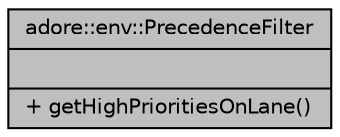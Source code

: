 digraph "adore::env::PrecedenceFilter"
{
 // LATEX_PDF_SIZE
  edge [fontname="Helvetica",fontsize="10",labelfontname="Helvetica",labelfontsize="10"];
  node [fontname="Helvetica",fontsize="10",shape=record];
  Node1 [label="{adore::env::PrecedenceFilter\n||+ getHighPrioritiesOnLane()\l}",height=0.2,width=0.4,color="black", fillcolor="grey75", style="filled", fontcolor="black",tooltip="PrecedenceFilter filters precedence rules in the path of the vehicle, as determined by ALane."];
}
